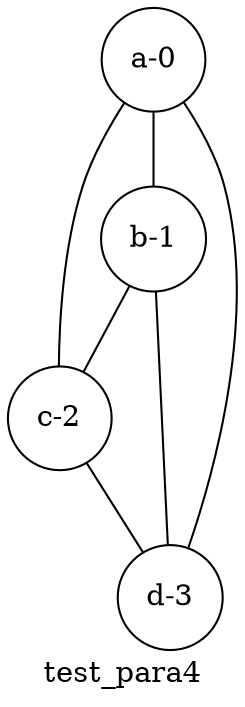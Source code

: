 graph test_para4{
label =test_para4
a[label="a-0", shape=circle, style=filled, fillcolor=White]
b[label="b-1", shape=circle, style=filled, fillcolor=White]
c[label="c-2", shape=circle, style=filled, fillcolor=White]
d[label="d-3", shape=circle, style=filled, fillcolor=White]
a--b
a--c
a--d
b--c
b--d
c--d
}
